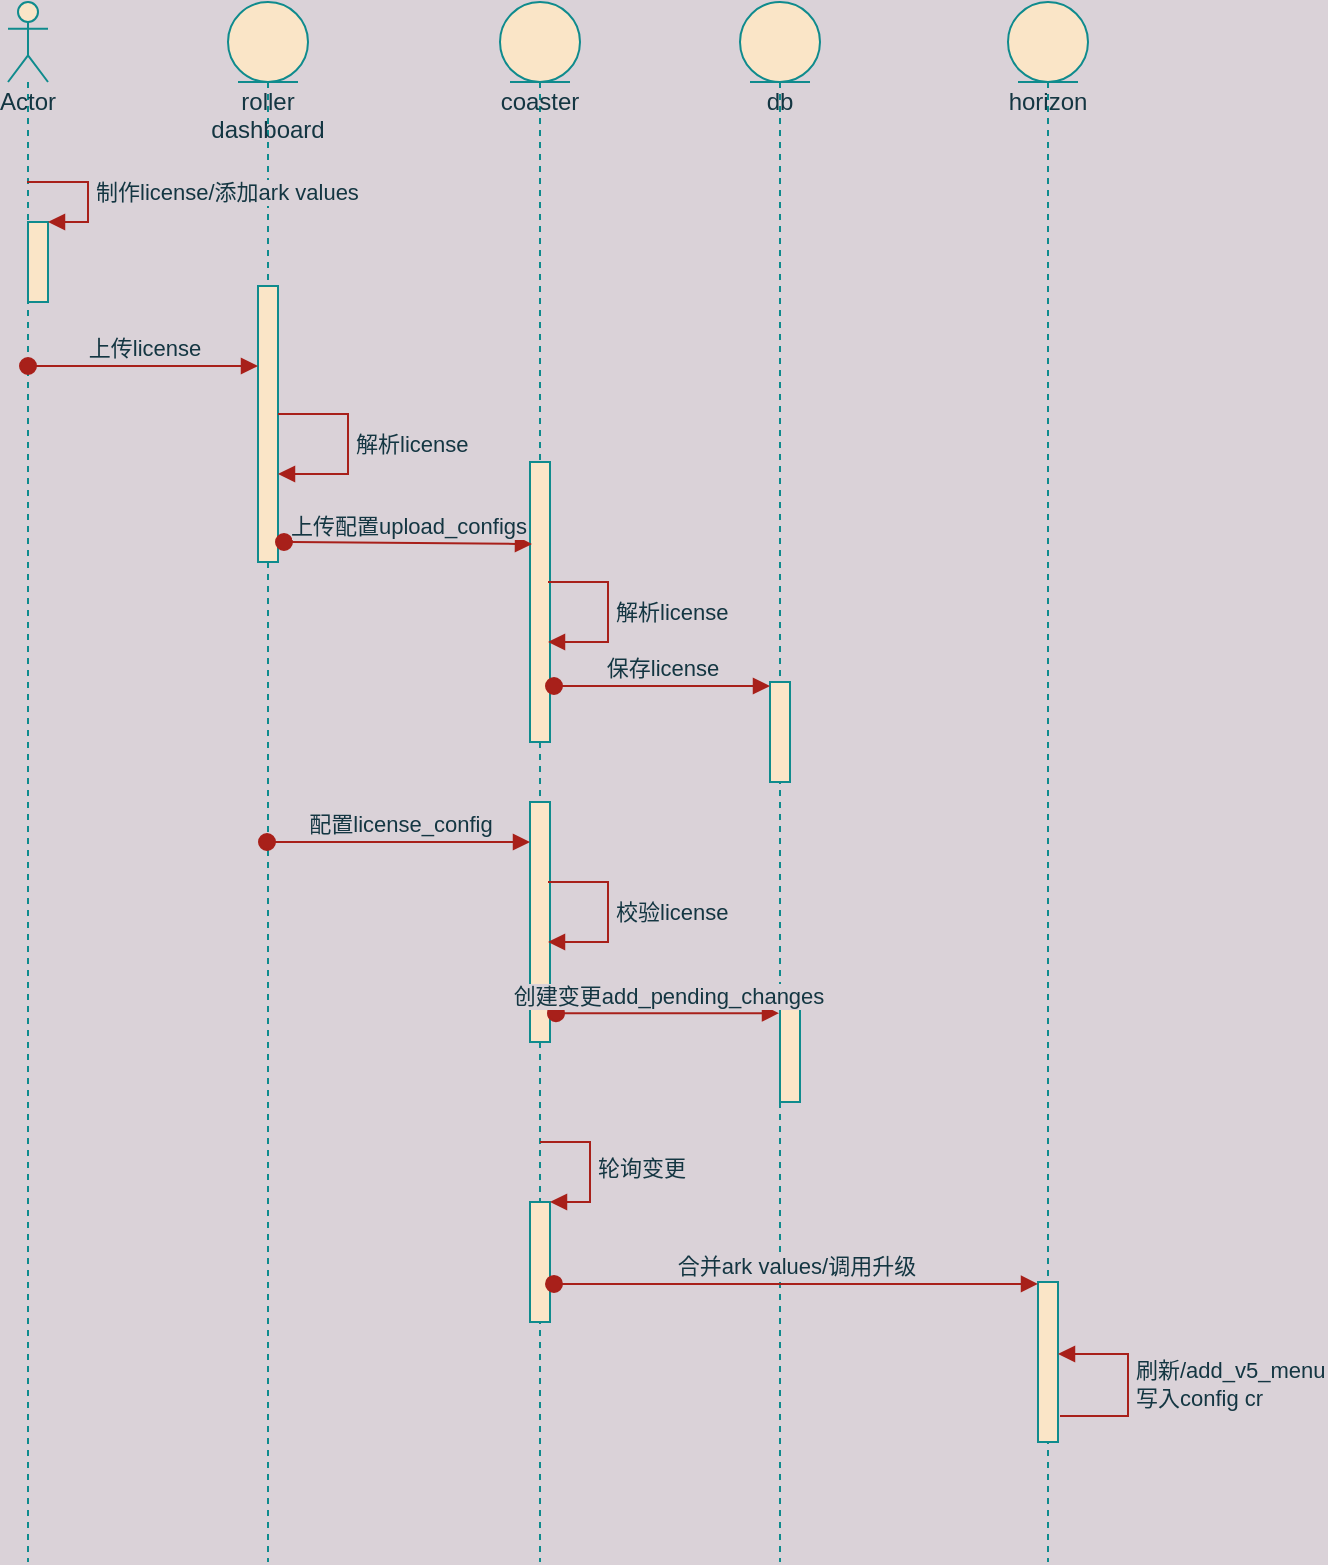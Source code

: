 <mxfile version="13.10.0" type="embed">
    <diagram id="DgPw0l9J-vPMC0eLua03" name="第 1 页">
        <mxGraphModel dx="974" dy="615" grid="1" gridSize="10" guides="1" tooltips="1" connect="1" arrows="1" fold="1" page="1" pageScale="1" pageWidth="827" pageHeight="1169" background="#DAD2D8" math="0" shadow="0">
            <root>
                <mxCell id="0"/>
                <mxCell id="1" parent="0"/>
                <mxCell id="2" value="roller&lt;br&gt;dashboard" style="shape=umlLifeline;participant=umlEntity;perimeter=lifelinePerimeter;whiteSpace=wrap;html=1;container=1;collapsible=0;recursiveResize=0;verticalAlign=top;spacingTop=36;outlineConnect=0;rounded=0;sketch=0;strokeColor=#0F8B8D;fillColor=#FAE5C7;fontColor=#143642;" vertex="1" parent="1">
                    <mxGeometry x="220" y="50" width="40" height="780" as="geometry"/>
                </mxCell>
                <mxCell id="7" value="" style="html=1;points=[];perimeter=orthogonalPerimeter;rounded=0;sketch=0;strokeColor=#0F8B8D;fillColor=#FAE5C7;fontColor=#143642;" vertex="1" parent="2">
                    <mxGeometry x="15" y="142" width="10" height="138" as="geometry"/>
                </mxCell>
                <mxCell id="3" value="db" style="shape=umlLifeline;participant=umlEntity;perimeter=lifelinePerimeter;whiteSpace=wrap;html=1;container=1;collapsible=0;recursiveResize=0;verticalAlign=top;spacingTop=36;outlineConnect=0;rounded=0;sketch=0;strokeColor=#0F8B8D;fillColor=#FAE5C7;fontColor=#143642;" vertex="1" parent="1">
                    <mxGeometry x="476" y="50" width="40" height="780" as="geometry"/>
                </mxCell>
                <mxCell id="15" value="" style="html=1;points=[];perimeter=orthogonalPerimeter;rounded=0;sketch=0;strokeColor=#0F8B8D;fillColor=#FAE5C7;fontColor=#143642;" vertex="1" parent="3">
                    <mxGeometry x="15" y="340" width="10" height="50" as="geometry"/>
                </mxCell>
                <mxCell id="24" value="" style="html=1;points=[];perimeter=orthogonalPerimeter;rounded=0;sketch=0;strokeColor=#0F8B8D;fillColor=#FAE5C7;fontColor=#143642;" vertex="1" parent="3">
                    <mxGeometry x="20" y="500" width="10" height="50" as="geometry"/>
                </mxCell>
                <mxCell id="4" value="coaster" style="shape=umlLifeline;participant=umlEntity;perimeter=lifelinePerimeter;whiteSpace=wrap;html=1;container=1;collapsible=0;recursiveResize=0;verticalAlign=top;spacingTop=36;outlineConnect=0;rounded=0;sketch=0;strokeColor=#0F8B8D;fillColor=#FAE5C7;fontColor=#143642;" vertex="1" parent="1">
                    <mxGeometry x="356" y="50" width="40" height="780" as="geometry"/>
                </mxCell>
                <mxCell id="12" value="" style="html=1;points=[];perimeter=orthogonalPerimeter;rounded=0;sketch=0;strokeColor=#0F8B8D;fillColor=#FAE5C7;fontColor=#143642;" vertex="1" parent="4">
                    <mxGeometry x="15" y="230" width="10" height="140" as="geometry"/>
                </mxCell>
                <mxCell id="20" value="" style="html=1;points=[];perimeter=orthogonalPerimeter;rounded=0;sketch=0;strokeColor=#0F8B8D;fillColor=#FAE5C7;fontColor=#143642;" vertex="1" parent="4">
                    <mxGeometry x="15" y="400" width="10" height="120" as="geometry"/>
                </mxCell>
                <mxCell id="27" value="" style="html=1;points=[];perimeter=orthogonalPerimeter;rounded=0;sketch=0;strokeColor=#0F8B8D;fillColor=#FAE5C7;fontColor=#143642;" vertex="1" parent="4">
                    <mxGeometry x="15" y="600" width="10" height="60" as="geometry"/>
                </mxCell>
                <mxCell id="28" value="轮询变更" style="edgeStyle=orthogonalEdgeStyle;html=1;align=left;spacingLeft=2;endArrow=block;rounded=0;entryX=1;entryY=0;strokeColor=#A8201A;fillColor=#FAE5C7;fontColor=#143642;labelBackgroundColor=#DAD2D8;" edge="1" target="27" parent="4">
                    <mxGeometry relative="1" as="geometry">
                        <mxPoint x="20" y="570" as="sourcePoint"/>
                        <Array as="points">
                            <mxPoint x="45" y="570"/>
                        </Array>
                    </mxGeometry>
                </mxCell>
                <mxCell id="6" value="Actor" style="shape=umlLifeline;participant=umlActor;perimeter=lifelinePerimeter;whiteSpace=wrap;html=1;container=1;collapsible=0;recursiveResize=0;verticalAlign=top;spacingTop=36;outlineConnect=0;rounded=0;sketch=0;strokeColor=#0F8B8D;fillColor=#FAE5C7;fontColor=#143642;" vertex="1" parent="1">
                    <mxGeometry x="110" y="50" width="20" height="780" as="geometry"/>
                </mxCell>
                <mxCell id="32" value="" style="html=1;points=[];perimeter=orthogonalPerimeter;rounded=0;sketch=0;strokeColor=#0F8B8D;fillColor=#FAE5C7;fontColor=#143642;" vertex="1" parent="6">
                    <mxGeometry x="10" y="110" width="10" height="40" as="geometry"/>
                </mxCell>
                <mxCell id="33" value="制作license/添加ark values" style="edgeStyle=orthogonalEdgeStyle;html=1;align=left;spacingLeft=2;endArrow=block;rounded=0;entryX=1;entryY=0;strokeColor=#A8201A;fillColor=#FAE5C7;fontColor=#143642;labelBackgroundColor=#DAD2D8;" edge="1" target="32" parent="6">
                    <mxGeometry relative="1" as="geometry">
                        <mxPoint x="9.5" y="90" as="sourcePoint"/>
                        <Array as="points">
                            <mxPoint x="40" y="90"/>
                            <mxPoint x="40" y="110"/>
                        </Array>
                    </mxGeometry>
                </mxCell>
                <mxCell id="8" value="上传license" style="html=1;verticalAlign=bottom;startArrow=oval;endArrow=block;startSize=8;strokeColor=#A8201A;fillColor=#FAE5C7;fontColor=#143642;labelBackgroundColor=#DAD2D8;" edge="1" target="7" parent="1" source="6">
                    <mxGeometry relative="1" as="geometry">
                        <mxPoint x="119.5" y="232" as="sourcePoint"/>
                        <Array as="points">
                            <mxPoint x="160" y="232"/>
                        </Array>
                    </mxGeometry>
                </mxCell>
                <mxCell id="10" value="解析license" style="edgeStyle=orthogonalEdgeStyle;html=1;align=left;spacingLeft=2;endArrow=block;rounded=0;strokeColor=#A8201A;fillColor=#FAE5C7;fontColor=#143642;labelBackgroundColor=#DAD2D8;" edge="1" parent="1">
                    <mxGeometry relative="1" as="geometry">
                        <mxPoint x="245" y="256" as="sourcePoint"/>
                        <Array as="points">
                            <mxPoint x="280" y="256"/>
                            <mxPoint x="280" y="286"/>
                        </Array>
                        <mxPoint x="245" y="286" as="targetPoint"/>
                    </mxGeometry>
                </mxCell>
                <mxCell id="11" value="上传配置upload_configs" style="html=1;verticalAlign=bottom;startArrow=oval;endArrow=block;startSize=8;strokeColor=#A8201A;fillColor=#FAE5C7;fontColor=#143642;entryX=0.1;entryY=0.293;entryDx=0;entryDy=0;entryPerimeter=0;labelBackgroundColor=#DAD2D8;" edge="1" parent="1" target="12">
                    <mxGeometry relative="1" as="geometry">
                        <mxPoint x="248" y="320" as="sourcePoint"/>
                        <mxPoint x="360" y="320" as="targetPoint"/>
                        <Array as="points"/>
                    </mxGeometry>
                </mxCell>
                <mxCell id="14" value="解析license" style="edgeStyle=orthogonalEdgeStyle;html=1;align=left;spacingLeft=2;endArrow=block;rounded=0;strokeColor=#A8201A;fillColor=#FAE5C7;fontColor=#143642;labelBackgroundColor=#DAD2D8;" edge="1" parent="1">
                    <mxGeometry relative="1" as="geometry">
                        <mxPoint x="380" y="340" as="sourcePoint"/>
                        <Array as="points">
                            <mxPoint x="410" y="340"/>
                            <mxPoint x="410" y="370"/>
                        </Array>
                        <mxPoint x="380" y="370" as="targetPoint"/>
                    </mxGeometry>
                </mxCell>
                <mxCell id="16" value="保存license" style="html=1;verticalAlign=bottom;startArrow=oval;endArrow=block;startSize=8;strokeColor=#A8201A;fillColor=#FAE5C7;fontColor=#143642;exitX=1.2;exitY=0.8;exitDx=0;exitDy=0;exitPerimeter=0;labelBackgroundColor=#DAD2D8;" edge="1" target="15" parent="1" source="12">
                    <mxGeometry relative="1" as="geometry">
                        <mxPoint x="390" y="410" as="sourcePoint"/>
                    </mxGeometry>
                </mxCell>
                <mxCell id="21" value="配置license_config" style="html=1;verticalAlign=bottom;startArrow=oval;endArrow=block;startSize=8;strokeColor=#A8201A;fillColor=#FAE5C7;fontColor=#143642;labelBackgroundColor=#DAD2D8;" edge="1" target="20" parent="1">
                    <mxGeometry relative="1" as="geometry">
                        <mxPoint x="239.5" y="470" as="sourcePoint"/>
                    </mxGeometry>
                </mxCell>
                <mxCell id="23" value="校验license" style="edgeStyle=orthogonalEdgeStyle;html=1;align=left;spacingLeft=2;endArrow=block;rounded=0;strokeColor=#A8201A;fillColor=#FAE5C7;fontColor=#143642;labelBackgroundColor=#DAD2D8;" edge="1" parent="1">
                    <mxGeometry relative="1" as="geometry">
                        <mxPoint x="380" y="490" as="sourcePoint"/>
                        <Array as="points">
                            <mxPoint x="410" y="490"/>
                            <mxPoint x="410" y="520"/>
                        </Array>
                        <mxPoint x="380" y="520" as="targetPoint"/>
                    </mxGeometry>
                </mxCell>
                <mxCell id="25" value="创建变更add_pending_changes" style="html=1;verticalAlign=bottom;startArrow=oval;endArrow=block;startSize=8;strokeColor=#A8201A;fillColor=#FAE5C7;fontColor=#143642;labelBackgroundColor=#DAD2D8;exitX=1.3;exitY=0.88;exitDx=0;exitDy=0;exitPerimeter=0;" edge="1" target="3" parent="1" source="20">
                    <mxGeometry relative="1" as="geometry">
                        <mxPoint x="441" y="585" as="sourcePoint"/>
                        <Array as="points"/>
                    </mxGeometry>
                </mxCell>
                <mxCell id="26" value="horizon" style="shape=umlLifeline;participant=umlEntity;perimeter=lifelinePerimeter;whiteSpace=wrap;html=1;container=1;collapsible=0;recursiveResize=0;verticalAlign=top;spacingTop=36;outlineConnect=0;rounded=0;sketch=0;strokeColor=#0F8B8D;fillColor=#FAE5C7;fontColor=#143642;" vertex="1" parent="1">
                    <mxGeometry x="610" y="50" width="40" height="780" as="geometry"/>
                </mxCell>
                <mxCell id="29" value="" style="html=1;points=[];perimeter=orthogonalPerimeter;rounded=0;sketch=0;strokeColor=#0F8B8D;fillColor=#FAE5C7;fontColor=#143642;" vertex="1" parent="26">
                    <mxGeometry x="15" y="640" width="10" height="80" as="geometry"/>
                </mxCell>
                <mxCell id="31" value="刷新/add_v5_menu&lt;br&gt;写入config cr" style="edgeStyle=orthogonalEdgeStyle;html=1;align=left;spacingLeft=2;endArrow=block;rounded=0;strokeColor=#A8201A;fillColor=#FAE5C7;fontColor=#143642;entryX=1;entryY=0.45;entryDx=0;entryDy=0;entryPerimeter=0;exitX=1.1;exitY=0.838;exitDx=0;exitDy=0;exitPerimeter=0;labelBackgroundColor=#DAD2D8;" edge="1" parent="26" source="29" target="29">
                    <mxGeometry relative="1" as="geometry">
                        <mxPoint x="-220" y="430" as="sourcePoint"/>
                        <Array as="points">
                            <mxPoint x="60" y="707"/>
                            <mxPoint x="60" y="676"/>
                        </Array>
                        <mxPoint x="-220" y="460" as="targetPoint"/>
                    </mxGeometry>
                </mxCell>
                <mxCell id="30" value="合并ark values/调用升级" style="html=1;verticalAlign=bottom;startArrow=oval;endArrow=block;startSize=8;strokeColor=#A8201A;fillColor=#FAE5C7;fontColor=#143642;exitX=1.2;exitY=0.683;exitDx=0;exitDy=0;exitPerimeter=0;labelBackgroundColor=#DAD2D8;" edge="1" target="29" parent="1" source="27">
                    <mxGeometry relative="1" as="geometry">
                        <mxPoint x="565" y="710" as="sourcePoint"/>
                    </mxGeometry>
                </mxCell>
            </root>
        </mxGraphModel>
    </diagram>
</mxfile>
